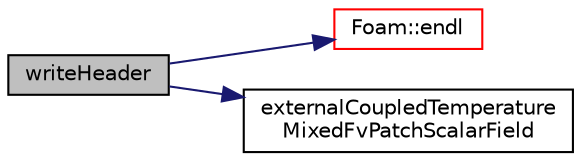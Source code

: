 digraph "writeHeader"
{
  bgcolor="transparent";
  edge [fontname="Helvetica",fontsize="10",labelfontname="Helvetica",labelfontsize="10"];
  node [fontname="Helvetica",fontsize="10",shape=record];
  rankdir="LR";
  Node275 [label="writeHeader",height=0.2,width=0.4,color="black", fillcolor="grey75", style="filled", fontcolor="black"];
  Node275 -> Node276 [color="midnightblue",fontsize="10",style="solid",fontname="Helvetica"];
  Node276 [label="Foam::endl",height=0.2,width=0.4,color="red",URL="$a21851.html#a2db8fe02a0d3909e9351bb4275b23ce4",tooltip="Add newline and flush stream. "];
  Node275 -> Node278 [color="midnightblue",fontsize="10",style="solid",fontname="Helvetica"];
  Node278 [label="externalCoupledTemperature\lMixedFvPatchScalarField",height=0.2,width=0.4,color="black",URL="$a31997.html#acad9cba4ce83080c8ca9271997786d00",tooltip="Construct from patch and internal field. "];
}
